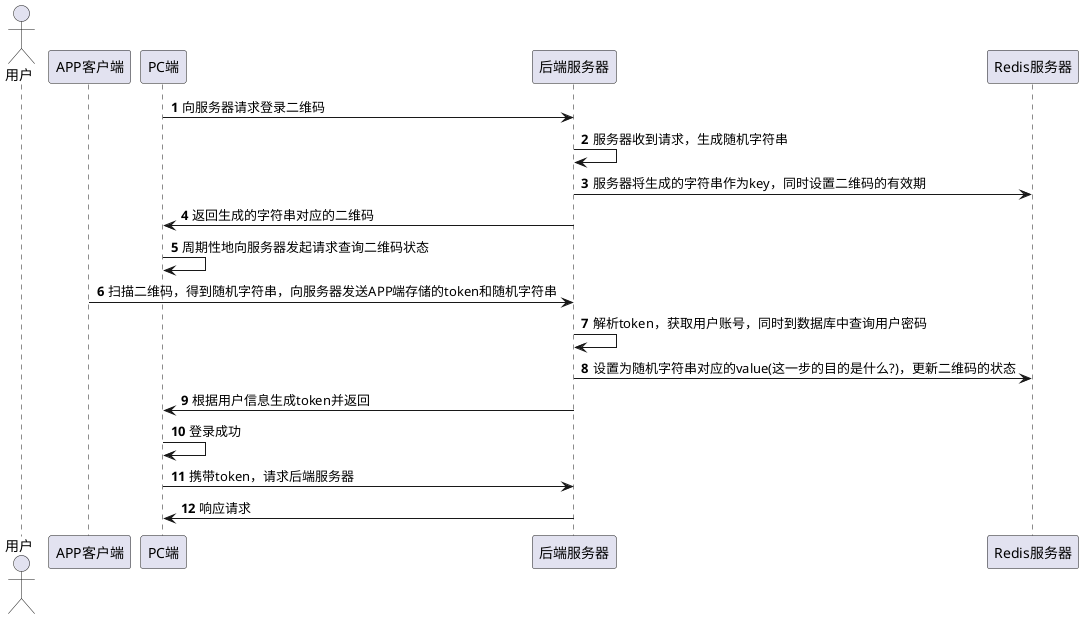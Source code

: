 @startuml
'声明用户:
actor 用户

'声明服务，数值越大，距离越远:
participant APP客户端 order 10
participant PC端 order 30
participant 后端服务器 order 50
participant Redis服务器 order 70

autonumber
PC端 -> 后端服务器 :向服务器请求登录二维码
后端服务器 -> 后端服务器 :服务器收到请求，生成随机字符串
后端服务器 -> Redis服务器 :服务器将生成的字符串作为key，同时设置二维码的有效期
后端服务器 -> PC端 :返回生成的字符串对应的二维码
PC端 -> PC端 :周期性地向服务器发起请求查询二维码状态
APP客户端 -> 后端服务器 :扫描二维码，得到随机字符串，向服务器发送APP端存储的token和随机字符串
后端服务器 -> 后端服务器 :解析token，获取用户账号，同时到数据库中查询用户密码
后端服务器 -> Redis服务器 :设置为随机字符串对应的value(这一步的目的是什么?)，更新二维码的状态
后端服务器 -> PC端 :根据用户信息生成token并返回
PC端 -> PC端 :登录成功
PC端 -> 后端服务器 :携带token，请求后端服务器
后端服务器 -> PC端 :响应请求


@enduml